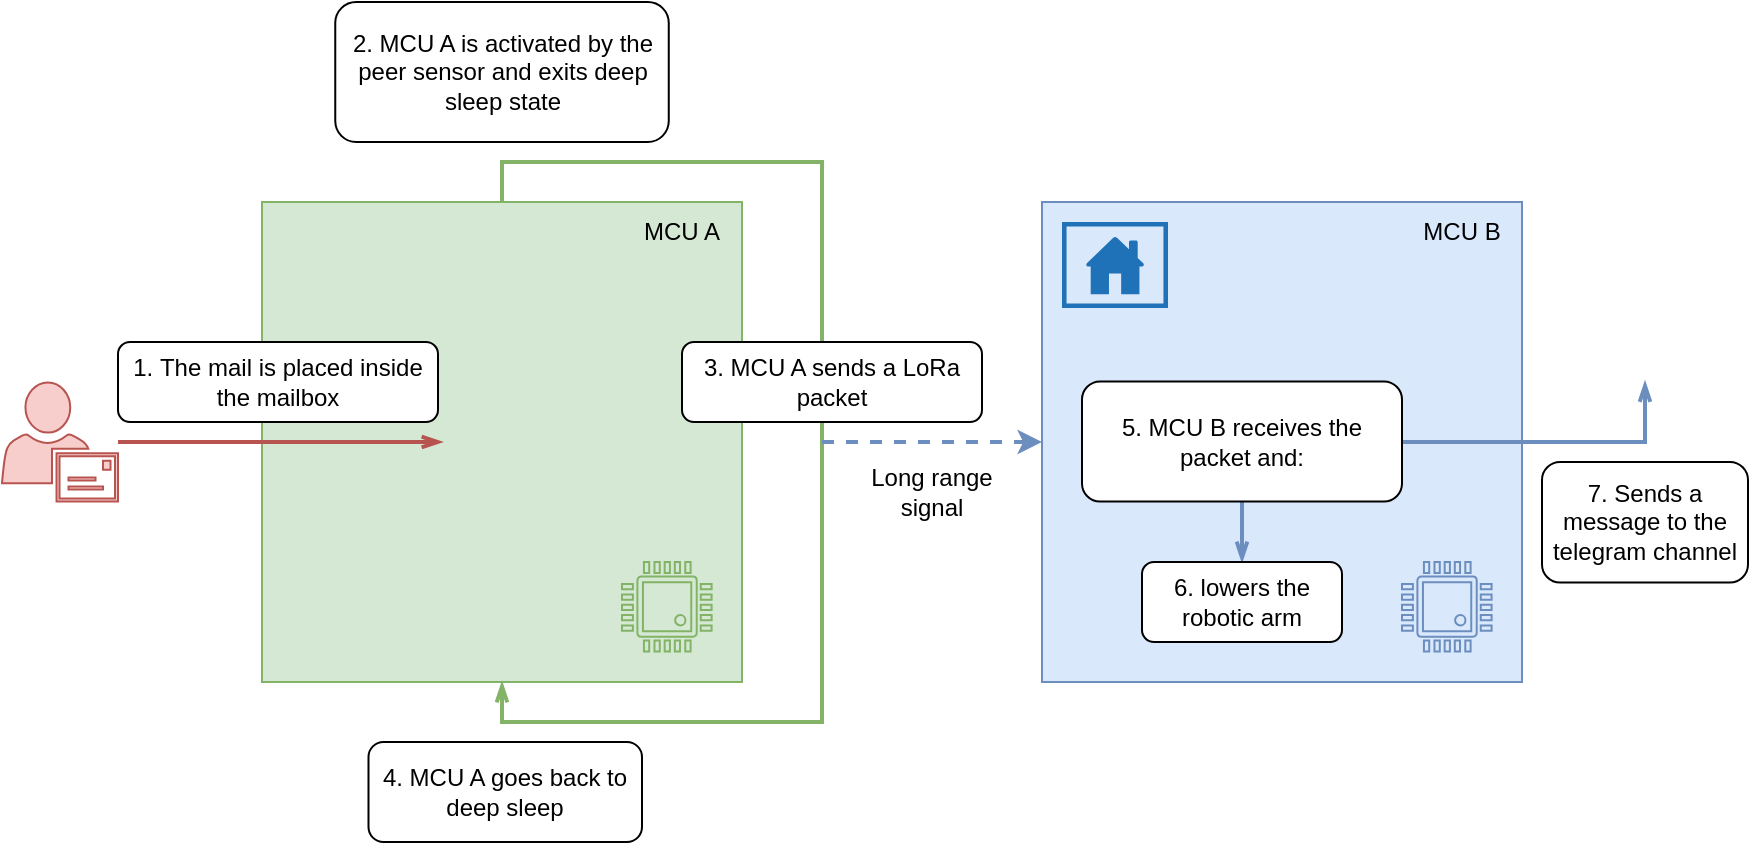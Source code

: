 <mxfile version="20.8.13" type="device"><diagram name="Pagina-1" id="75ucZOcPpG2HQmIphL6r"><mxGraphModel dx="1050" dy="572" grid="1" gridSize="10" guides="1" tooltips="1" connect="1" arrows="1" fold="1" page="1" pageScale="1" pageWidth="827" pageHeight="1169" math="0" shadow="0"><root><mxCell id="0"/><mxCell id="1" parent="0"/><mxCell id="e4rcBz1yj0oYYXD4ySCE-4" value="" style="rounded=0;whiteSpace=wrap;html=1;fillColor=#d5e8d4;strokeColor=#82b366;" parent="1" vertex="1"><mxGeometry x="170" y="110" width="240" height="240" as="geometry"/></mxCell><mxCell id="e4rcBz1yj0oYYXD4ySCE-2" value="" style="shape=image;html=1;verticalAlign=top;verticalLabelPosition=bottom;labelBackgroundColor=#ffffff;imageAspect=0;aspect=fixed;image=https://cdn4.iconfinder.com/data/icons/3d_icons/128/mailbox.png" parent="1" vertex="1"><mxGeometry x="236.5" y="176.5" width="107" height="107" as="geometry"/></mxCell><mxCell id="e4rcBz1yj0oYYXD4ySCE-5" value="" style="rounded=0;whiteSpace=wrap;html=1;fillColor=#dae8fc;strokeColor=#6c8ebf;" parent="1" vertex="1"><mxGeometry x="560" y="110" width="240" height="240" as="geometry"/></mxCell><mxCell id="e4rcBz1yj0oYYXD4ySCE-8" value="" style="sketch=0;pointerEvents=1;shadow=0;dashed=0;html=1;strokeColor=none;labelPosition=center;verticalLabelPosition=bottom;verticalAlign=top;outlineConnect=0;align=center;shape=mxgraph.office.concepts.home_page;fillColor=#2072B8;" parent="1" vertex="1"><mxGeometry x="570" y="120" width="53" height="43" as="geometry"/></mxCell><mxCell id="e4rcBz1yj0oYYXD4ySCE-9" value="" style="pointerEvents=1;shadow=0;dashed=0;html=1;strokeColor=#82b366;fillColor=#d5e8d4;labelPosition=center;verticalLabelPosition=bottom;verticalAlign=top;align=center;outlineConnect=0;shape=mxgraph.veeam.cpu;" parent="1" vertex="1"><mxGeometry x="350" y="290" width="44.8" height="44.8" as="geometry"/></mxCell><mxCell id="e4rcBz1yj0oYYXD4ySCE-10" value="" style="pointerEvents=1;shadow=0;dashed=0;html=1;strokeColor=#6c8ebf;fillColor=#dae8fc;labelPosition=center;verticalLabelPosition=bottom;verticalAlign=top;align=center;outlineConnect=0;shape=mxgraph.veeam.cpu;" parent="1" vertex="1"><mxGeometry x="740" y="290" width="44.8" height="44.8" as="geometry"/></mxCell><mxCell id="e4rcBz1yj0oYYXD4ySCE-17" style="edgeStyle=orthogonalEdgeStyle;rounded=0;orthogonalLoop=1;jettySize=auto;html=1;entryX=0.22;entryY=0.5;entryDx=0;entryDy=0;entryPerimeter=0;strokeWidth=2;startArrow=none;startFill=0;endArrow=openThin;endFill=0;fillColor=#f8cecc;strokeColor=#b85450;" parent="1" source="e4rcBz1yj0oYYXD4ySCE-16" target="e4rcBz1yj0oYYXD4ySCE-2" edge="1"><mxGeometry relative="1" as="geometry"/></mxCell><mxCell id="e4rcBz1yj0oYYXD4ySCE-16" value="" style="sketch=0;pointerEvents=1;shadow=0;dashed=0;html=1;strokeColor=#b85450;fillColor=#f8cecc;labelPosition=center;verticalLabelPosition=bottom;verticalAlign=top;outlineConnect=0;align=center;shape=mxgraph.office.users.mail_user;" parent="1" vertex="1"><mxGeometry x="40" y="200.25" width="58" height="59.5" as="geometry"/></mxCell><mxCell id="e4rcBz1yj0oYYXD4ySCE-19" value="1.&amp;nbsp;The mail is placed inside the mailbox" style="text;html=1;align=center;verticalAlign=middle;whiteSpace=wrap;rounded=1;fillColor=default;strokeColor=default;" parent="1" vertex="1"><mxGeometry x="98" y="180" width="160" height="40" as="geometry"/></mxCell><mxCell id="e4rcBz1yj0oYYXD4ySCE-22" style="edgeStyle=orthogonalEdgeStyle;rounded=0;orthogonalLoop=1;jettySize=auto;html=1;entryX=0.5;entryY=1;entryDx=0;entryDy=0;strokeWidth=2;startArrow=none;startFill=0;endArrow=openThin;endFill=0;fillColor=#d5e8d4;strokeColor=#82b366;" parent="1" source="e4rcBz1yj0oYYXD4ySCE-4" target="e4rcBz1yj0oYYXD4ySCE-4" edge="1"><mxGeometry relative="1" as="geometry"><Array as="points"><mxPoint x="290" y="90"/><mxPoint x="450" y="90"/><mxPoint x="450" y="370"/><mxPoint x="290" y="370"/></Array></mxGeometry></mxCell><mxCell id="e4rcBz1yj0oYYXD4ySCE-23" value="2. MCU A is activated by the peer sensor and exits deep sleep state" style="text;html=1;align=center;verticalAlign=middle;whiteSpace=wrap;rounded=1;fillColor=default;strokeColor=default;" parent="1" vertex="1"><mxGeometry x="206.63" y="10" width="166.75" height="70" as="geometry"/></mxCell><mxCell id="e4rcBz1yj0oYYXD4ySCE-24" value="3. MCU A sends a LoRa packet" style="text;html=1;align=center;verticalAlign=middle;whiteSpace=wrap;rounded=1;fillColor=default;strokeColor=default;" parent="1" vertex="1"><mxGeometry x="380" y="180" width="150" height="40" as="geometry"/></mxCell><mxCell id="e4rcBz1yj0oYYXD4ySCE-25" value="" style="endArrow=classic;html=1;rounded=0;strokeWidth=2;elbow=vertical;fillColor=#dae8fc;strokeColor=#6c8ebf;dashed=1;" parent="1" target="e4rcBz1yj0oYYXD4ySCE-5" edge="1"><mxGeometry width="50" height="50" relative="1" as="geometry"><mxPoint x="450" y="230" as="sourcePoint"/><mxPoint x="440" y="260" as="targetPoint"/></mxGeometry></mxCell><mxCell id="e4rcBz1yj0oYYXD4ySCE-26" value="4. MCU A goes back to deep sleep" style="text;html=1;align=center;verticalAlign=middle;whiteSpace=wrap;rounded=1;fillColor=default;strokeColor=default;" parent="1" vertex="1"><mxGeometry x="223.25" y="380" width="136.75" height="50" as="geometry"/></mxCell><mxCell id="e4rcBz1yj0oYYXD4ySCE-34" style="edgeStyle=elbowEdgeStyle;rounded=0;orthogonalLoop=1;jettySize=auto;elbow=vertical;html=1;strokeWidth=2;startArrow=none;startFill=0;endArrow=openThin;endFill=0;fillColor=#dae8fc;strokeColor=#6c8ebf;" parent="1" source="e4rcBz1yj0oYYXD4ySCE-27" target="e4rcBz1yj0oYYXD4ySCE-33" edge="1"><mxGeometry relative="1" as="geometry"/></mxCell><mxCell id="e4rcBz1yj0oYYXD4ySCE-47" style="edgeStyle=elbowEdgeStyle;rounded=0;orthogonalLoop=1;jettySize=auto;elbow=vertical;html=1;entryX=0.5;entryY=1;entryDx=0;entryDy=0;strokeWidth=2;startArrow=none;startFill=0;endArrow=openThin;endFill=0;fillColor=#dae8fc;strokeColor=#6c8ebf;" parent="1" source="e4rcBz1yj0oYYXD4ySCE-27" target="e4rcBz1yj0oYYXD4ySCE-42" edge="1"><mxGeometry relative="1" as="geometry"><Array as="points"><mxPoint x="770" y="230"/></Array></mxGeometry></mxCell><mxCell id="e4rcBz1yj0oYYXD4ySCE-27" value="5. MCU B receives the packet and:" style="text;html=1;align=center;verticalAlign=middle;whiteSpace=wrap;rounded=1;fillColor=default;strokeColor=default;" parent="1" vertex="1"><mxGeometry x="580" y="199.75" width="160" height="60" as="geometry"/></mxCell><mxCell id="e4rcBz1yj0oYYXD4ySCE-28" value="MCU A" style="text;html=1;strokeColor=none;fillColor=none;align=center;verticalAlign=middle;whiteSpace=wrap;rounded=0;" parent="1" vertex="1"><mxGeometry x="350" y="110" width="60" height="30" as="geometry"/></mxCell><mxCell id="e4rcBz1yj0oYYXD4ySCE-29" value="MCU B" style="text;html=1;strokeColor=none;fillColor=none;align=center;verticalAlign=middle;whiteSpace=wrap;rounded=0;" parent="1" vertex="1"><mxGeometry x="740" y="110" width="60" height="30" as="geometry"/></mxCell><mxCell id="e4rcBz1yj0oYYXD4ySCE-33" value="6. lowers the robotic arm" style="text;html=1;align=center;verticalAlign=middle;whiteSpace=wrap;rounded=1;fillColor=default;strokeColor=default;" parent="1" vertex="1"><mxGeometry x="610" y="290" width="100" height="40" as="geometry"/></mxCell><mxCell id="e4rcBz1yj0oYYXD4ySCE-35" value="7. Sends a message to the telegram channel" style="text;html=1;align=center;verticalAlign=middle;whiteSpace=wrap;rounded=1;fillColor=default;strokeColor=default;" parent="1" vertex="1"><mxGeometry x="810" y="240" width="103" height="60.25" as="geometry"/></mxCell><mxCell id="e4rcBz1yj0oYYXD4ySCE-42" value="" style="shape=image;html=1;verticalAlign=top;verticalLabelPosition=bottom;labelBackgroundColor=#ffffff;imageAspect=0;aspect=fixed;image=https://cdn4.iconfinder.com/data/icons/socialcones/508/Telegram-128.png;rounded=1;strokeColor=default;fillColor=default;" parent="1" vertex="1"><mxGeometry x="839.75" y="156.25" width="43.5" height="43.5" as="geometry"/></mxCell><mxCell id="e4rcBz1yj0oYYXD4ySCE-46" value="Long range signal" style="text;html=1;strokeColor=none;fillColor=none;align=center;verticalAlign=middle;whiteSpace=wrap;rounded=0;" parent="1" vertex="1"><mxGeometry x="460" y="240" width="90" height="30" as="geometry"/></mxCell></root></mxGraphModel></diagram></mxfile>